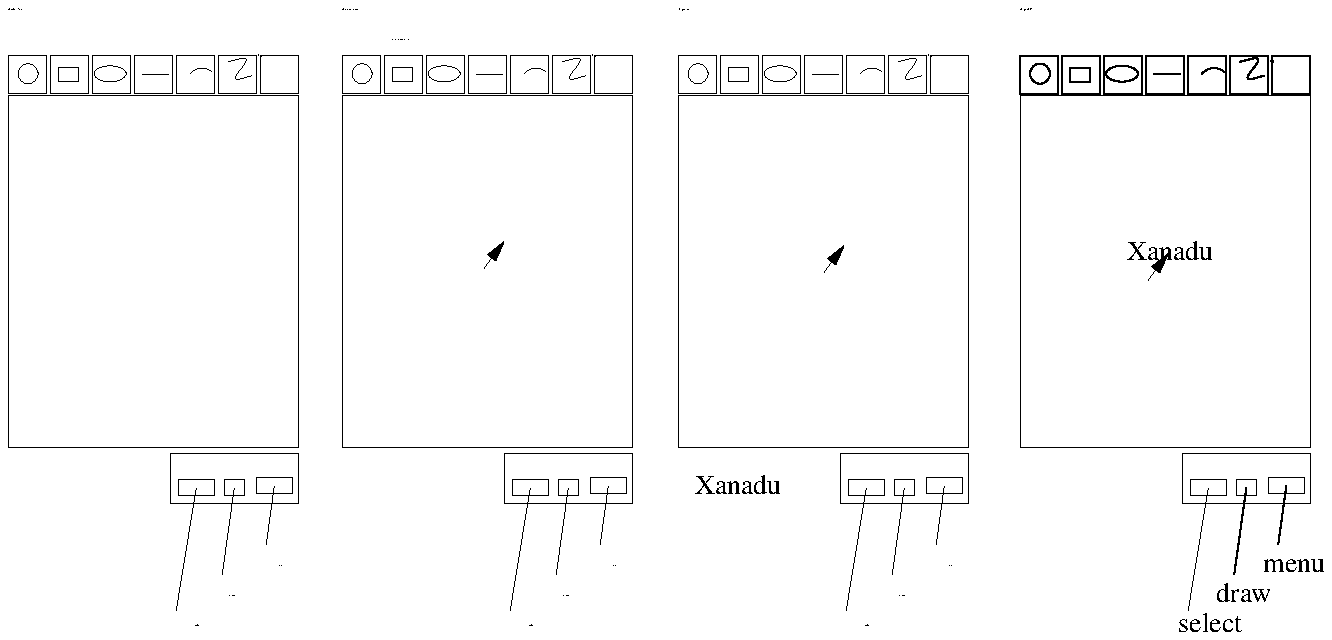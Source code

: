 .PS
scale=100
define macro0 |
[ box invis ht 299 wid 157 with .sw at 0,0
line  from 113,83 to 107,40 
line  from 133,84 to 129,55 
"select" at 95,14
"draw" at 112,29
"menu" at 137,44
spline from 110,296\
to 110,296\
to 122,299\
to 111,286\
to 122,289
arc from 102,291 to 91,290 at 96,285
line  from 67,290 to 80,290 
ellipse ht 8 wid 16 at 51,290
box ht 7 wid 10 with .nw at 25,293 
circle rad 5 at 10,290
box ht 19 wid 19 with .nw at 0,299 
box ht 19 wid 19 with .nw at 21,299 
box ht 19 wid 19 with .nw at 42,299 
box ht 19 wid 19 with .nw at 63,299 
box ht 19 wid 19 with .nw at 84,299 
box ht 19 wid 19 with .nw at 105,299 
box ht 19 wid 19 with .nw at 126,299 
"\fB\s16\(sq\fR" at 126,299
box ht 176 wid 145 with .nw at 0,279 
box ht 25 wid 64 with .nw at 81,100 
box ht 8 wid 18 with .nw at 85,87 
box ht 8 wid 18 with .nw at 124,88 
box ht 8 wid 10 with .nw at 108,87 
line  from 94,83 to 84,22 
] |

define macro1 |
[ box invis ht 13 wid 10 with .sw at 0,0
line <- from 10,13 to 0,0 
] |

box invis ht 338 wid 663 with .sw at 0,0
"Xanadu" at 581,200
"Xanadu" at 365,83
macro0 with .nw at 506,299
macro0 with .nw at 335,299
macro0 with .nw at 167,299
macro0 with .nw at 0,299
"d) type CR" at 506,322 ljust
"c) type text" at 335,322 ljust
"push draw button" at 192,307 ljust
"b) move to point," at 167,322 ljust
"a) select Text" at 0,322 ljust
macro1 with .nw at 570,200
macro1 with .nw at 408,204
macro1 with .nw at 238,206
.PE
